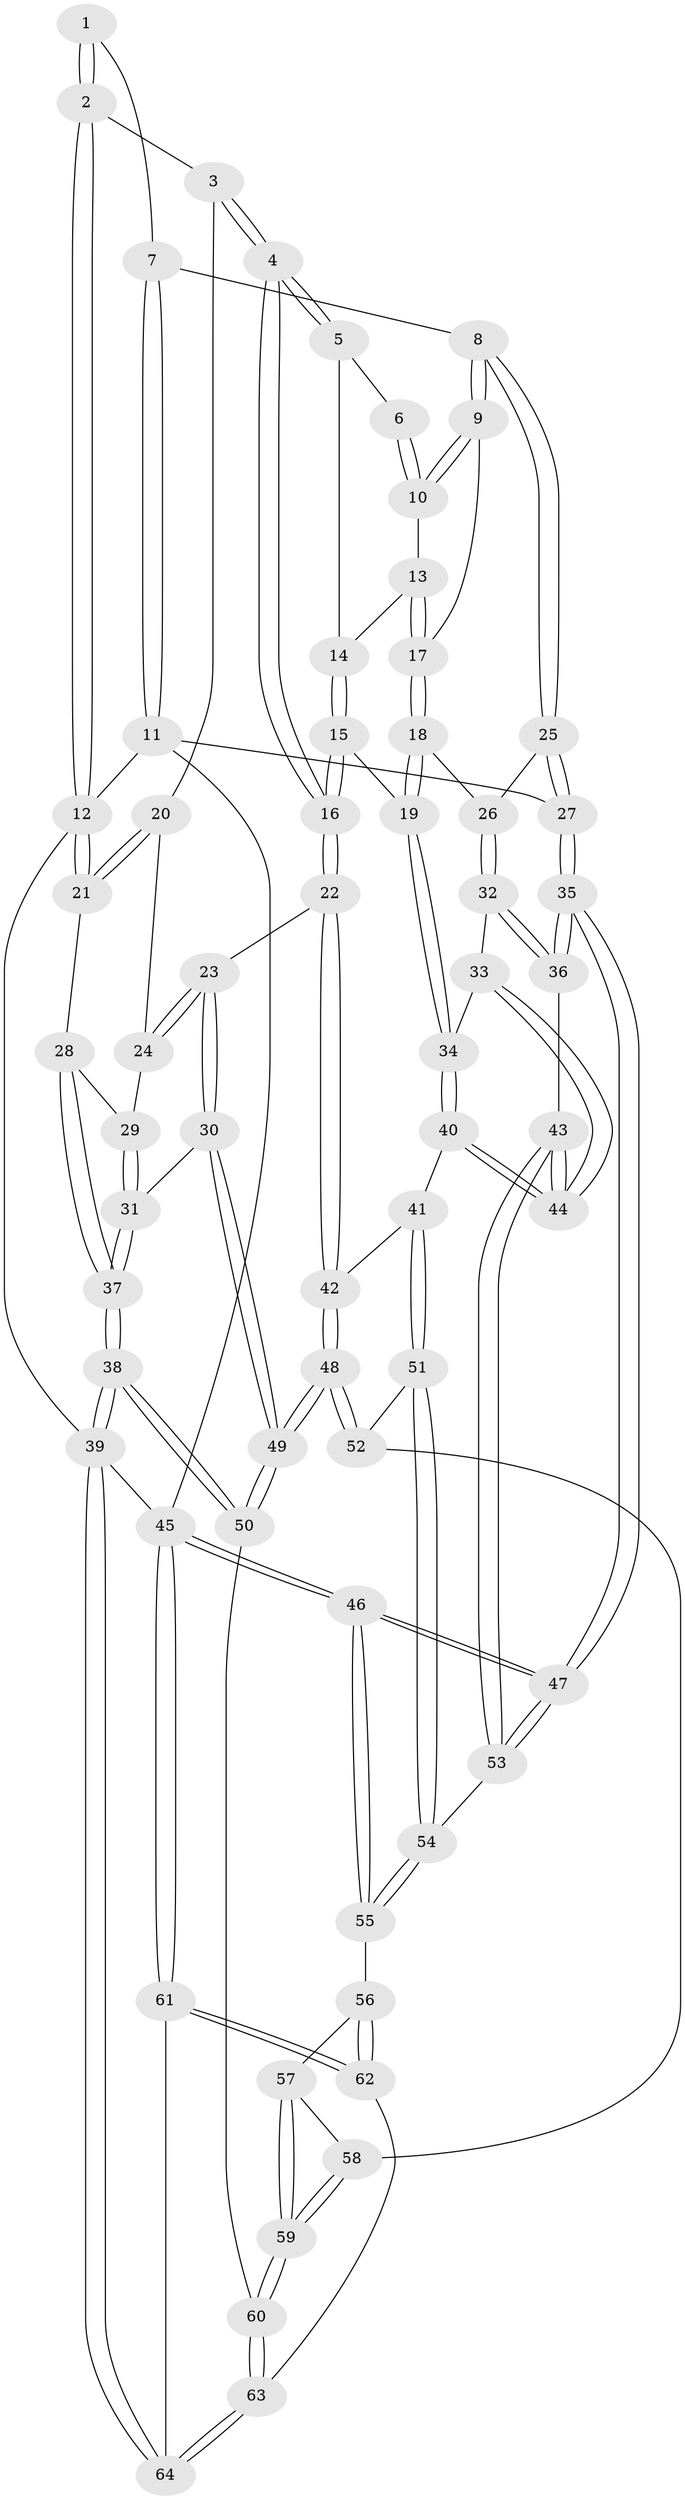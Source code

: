 // coarse degree distribution, {3: 0.55, 5: 0.25, 4: 0.15, 6: 0.05}
// Generated by graph-tools (version 1.1) at 2025/38/03/04/25 23:38:28]
// undirected, 64 vertices, 157 edges
graph export_dot {
  node [color=gray90,style=filled];
  1 [pos="+0.7300764564879351+0"];
  2 [pos="+0.3229980203086525+0"];
  3 [pos="+0.3672505314284718+0.04144777692192591"];
  4 [pos="+0.42371760409522824+0.10816193136507142"];
  5 [pos="+0.584614245132296+0.05962024021405645"];
  6 [pos="+0.712135680435179+0"];
  7 [pos="+0.8607879080337505+0"];
  8 [pos="+0.8685178258340415+0.18178068276913475"];
  9 [pos="+0.7883948521987824+0.15212918373261405"];
  10 [pos="+0.7165987339506334+0.07886732106065822"];
  11 [pos="+1+0"];
  12 [pos="+0+0"];
  13 [pos="+0.6474054458470281+0.11473660554450775"];
  14 [pos="+0.6165793839538528+0.0936939578308465"];
  15 [pos="+0.5089973555498731+0.27088295516818167"];
  16 [pos="+0.46778511683600094+0.2665770781538326"];
  17 [pos="+0.6492618356922756+0.19567250721528281"];
  18 [pos="+0.6186767210628351+0.2448292269533357"];
  19 [pos="+0.5812215392031708+0.28351275508774537"];
  20 [pos="+0.21175490466597957+0.15385090256906359"];
  21 [pos="+0+0"];
  22 [pos="+0.4096176827812232+0.334516408684514"];
  23 [pos="+0.308843327416219+0.3112175022718544"];
  24 [pos="+0.18362387857976623+0.22043404847314957"];
  25 [pos="+0.8708771682661344+0.18527905820801693"];
  26 [pos="+0.8615067868260704+0.22789677017015889"];
  27 [pos="+1+0.10814619274078165"];
  28 [pos="+0+0"];
  29 [pos="+0.15910443806134475+0.23202663508243712"];
  30 [pos="+0.1547876780691008+0.4231218706501887"];
  31 [pos="+0.03678056473889672+0.35967351734362935"];
  32 [pos="+0.8576987529164579+0.29095735977674686"];
  33 [pos="+0.7115225487392364+0.3479158008135124"];
  34 [pos="+0.6220725202101485+0.32629157179959517"];
  35 [pos="+1+0.4815348235920847"];
  36 [pos="+0.9181676861471254+0.39231623731660525"];
  37 [pos="+0+0.38602949230467143"];
  38 [pos="+0+0.7394075928678076"];
  39 [pos="+0+1"];
  40 [pos="+0.6144155259087887+0.45532615586271186"];
  41 [pos="+0.594224530333892+0.481824360261682"];
  42 [pos="+0.407784655574373+0.356949728288495"];
  43 [pos="+0.7888596801035848+0.5348229757036888"];
  44 [pos="+0.7490143691757805+0.4892477134450587"];
  45 [pos="+1+1"];
  46 [pos="+1+1"];
  47 [pos="+1+0.5789568910923731"];
  48 [pos="+0.364531203604961+0.5368566053081283"];
  49 [pos="+0.305289241865202+0.609482223682361"];
  50 [pos="+0.2880775807700875+0.6806929551110681"];
  51 [pos="+0.5787038667888457+0.530410265328468"];
  52 [pos="+0.5392350595495344+0.5403129807098769"];
  53 [pos="+0.7828032441707236+0.6003177433993596"];
  54 [pos="+0.7381139416012041+0.6797515395548527"];
  55 [pos="+0.7376610223774653+0.6837519907991492"];
  56 [pos="+0.6921197199850453+0.7179161716410545"];
  57 [pos="+0.5739124907750898+0.7507629630014897"];
  58 [pos="+0.5393337258271095+0.5437618148282448"];
  59 [pos="+0.5135333364997083+0.7726458672721955"];
  60 [pos="+0.3926389200708708+0.8255571979159297"];
  61 [pos="+0.7873301747054099+1"];
  62 [pos="+0.6945221440829448+0.8979425216375353"];
  63 [pos="+0.39363272479399325+0.8865032778827124"];
  64 [pos="+0.37981567234692637+1"];
  1 -- 2;
  1 -- 2;
  1 -- 7;
  2 -- 3;
  2 -- 12;
  2 -- 12;
  3 -- 4;
  3 -- 4;
  3 -- 20;
  4 -- 5;
  4 -- 5;
  4 -- 16;
  4 -- 16;
  5 -- 6;
  5 -- 14;
  6 -- 10;
  6 -- 10;
  7 -- 8;
  7 -- 11;
  7 -- 11;
  8 -- 9;
  8 -- 9;
  8 -- 25;
  8 -- 25;
  9 -- 10;
  9 -- 10;
  9 -- 17;
  10 -- 13;
  11 -- 12;
  11 -- 27;
  11 -- 45;
  12 -- 21;
  12 -- 21;
  12 -- 39;
  13 -- 14;
  13 -- 17;
  13 -- 17;
  14 -- 15;
  14 -- 15;
  15 -- 16;
  15 -- 16;
  15 -- 19;
  16 -- 22;
  16 -- 22;
  17 -- 18;
  17 -- 18;
  18 -- 19;
  18 -- 19;
  18 -- 26;
  19 -- 34;
  19 -- 34;
  20 -- 21;
  20 -- 21;
  20 -- 24;
  21 -- 28;
  22 -- 23;
  22 -- 42;
  22 -- 42;
  23 -- 24;
  23 -- 24;
  23 -- 30;
  23 -- 30;
  24 -- 29;
  25 -- 26;
  25 -- 27;
  25 -- 27;
  26 -- 32;
  26 -- 32;
  27 -- 35;
  27 -- 35;
  28 -- 29;
  28 -- 37;
  28 -- 37;
  29 -- 31;
  29 -- 31;
  30 -- 31;
  30 -- 49;
  30 -- 49;
  31 -- 37;
  31 -- 37;
  32 -- 33;
  32 -- 36;
  32 -- 36;
  33 -- 34;
  33 -- 44;
  33 -- 44;
  34 -- 40;
  34 -- 40;
  35 -- 36;
  35 -- 36;
  35 -- 47;
  35 -- 47;
  36 -- 43;
  37 -- 38;
  37 -- 38;
  38 -- 39;
  38 -- 39;
  38 -- 50;
  38 -- 50;
  39 -- 64;
  39 -- 64;
  39 -- 45;
  40 -- 41;
  40 -- 44;
  40 -- 44;
  41 -- 42;
  41 -- 51;
  41 -- 51;
  42 -- 48;
  42 -- 48;
  43 -- 44;
  43 -- 44;
  43 -- 53;
  43 -- 53;
  45 -- 46;
  45 -- 46;
  45 -- 61;
  45 -- 61;
  46 -- 47;
  46 -- 47;
  46 -- 55;
  46 -- 55;
  47 -- 53;
  47 -- 53;
  48 -- 49;
  48 -- 49;
  48 -- 52;
  48 -- 52;
  49 -- 50;
  49 -- 50;
  50 -- 60;
  51 -- 52;
  51 -- 54;
  51 -- 54;
  52 -- 58;
  53 -- 54;
  54 -- 55;
  54 -- 55;
  55 -- 56;
  56 -- 57;
  56 -- 62;
  56 -- 62;
  57 -- 58;
  57 -- 59;
  57 -- 59;
  58 -- 59;
  58 -- 59;
  59 -- 60;
  59 -- 60;
  60 -- 63;
  60 -- 63;
  61 -- 62;
  61 -- 62;
  61 -- 64;
  62 -- 63;
  63 -- 64;
  63 -- 64;
}
